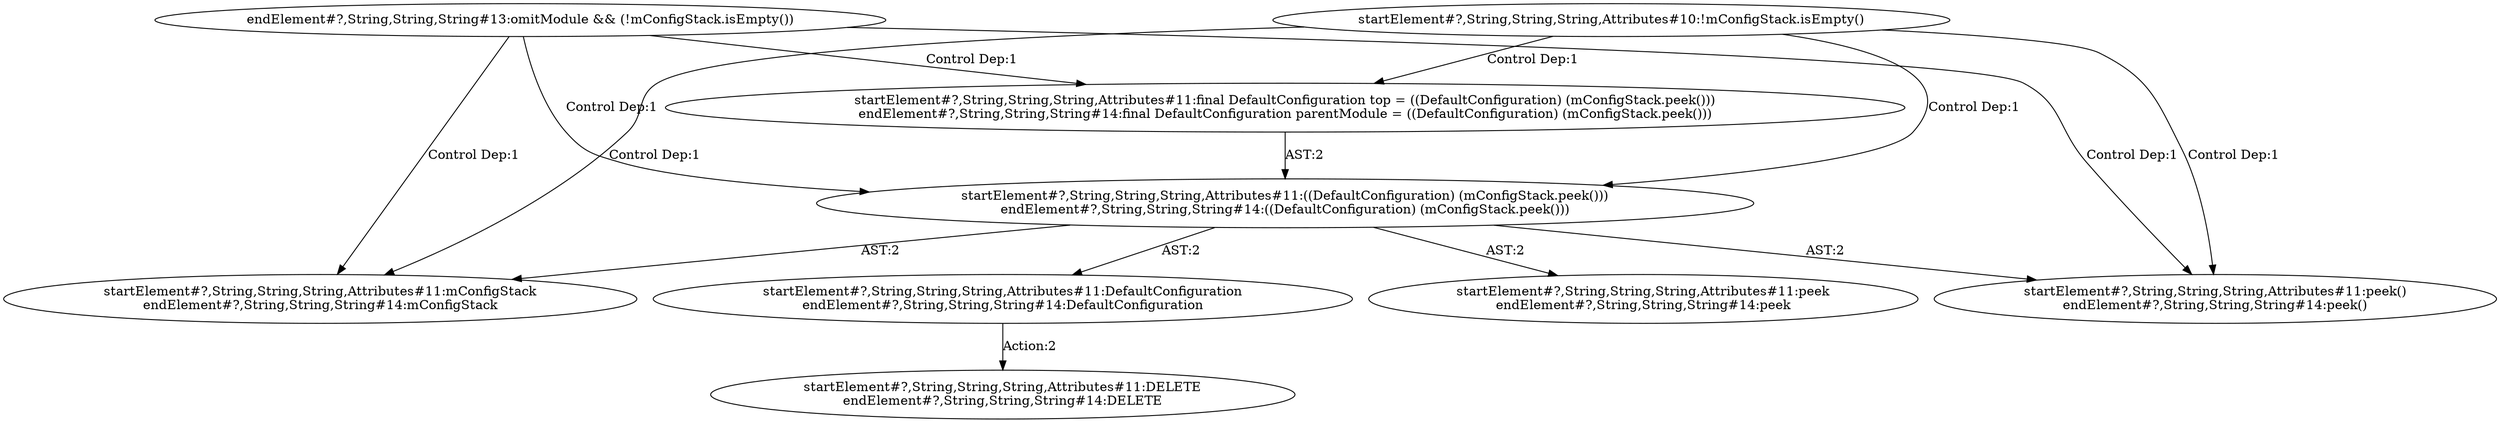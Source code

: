 digraph "Pattern" {
0 [label="startElement#?,String,String,String,Attributes#11:DELETE
endElement#?,String,String,String#14:DELETE" shape=ellipse]
1 [label="startElement#?,String,String,String,Attributes#11:DefaultConfiguration
endElement#?,String,String,String#14:DefaultConfiguration" shape=ellipse]
2 [label="startElement#?,String,String,String,Attributes#11:((DefaultConfiguration) (mConfigStack.peek()))
endElement#?,String,String,String#14:((DefaultConfiguration) (mConfigStack.peek()))" shape=ellipse]
3 [label="startElement#?,String,String,String,Attributes#10:!mConfigStack.isEmpty()" shape=ellipse]
4 [label="startElement#?,String,String,String,Attributes#11:final DefaultConfiguration top = ((DefaultConfiguration) (mConfigStack.peek()))
endElement#?,String,String,String#14:final DefaultConfiguration parentModule = ((DefaultConfiguration) (mConfigStack.peek()))" shape=ellipse]
5 [label="startElement#?,String,String,String,Attributes#11:peek
endElement#?,String,String,String#14:peek" shape=ellipse]
6 [label="startElement#?,String,String,String,Attributes#11:mConfigStack
endElement#?,String,String,String#14:mConfigStack" shape=ellipse]
7 [label="startElement#?,String,String,String,Attributes#11:peek()
endElement#?,String,String,String#14:peek()" shape=ellipse]
8 [label="endElement#?,String,String,String#13:omitModule && (!mConfigStack.isEmpty())" shape=ellipse]
1 -> 0 [label="Action:2"];
2 -> 1 [label="AST:2"];
2 -> 5 [label="AST:2"];
2 -> 6 [label="AST:2"];
2 -> 7 [label="AST:2"];
3 -> 2 [label="Control Dep:1"];
3 -> 4 [label="Control Dep:1"];
3 -> 7 [label="Control Dep:1"];
3 -> 6 [label="Control Dep:1"];
4 -> 2 [label="AST:2"];
8 -> 4 [label="Control Dep:1"];
8 -> 2 [label="Control Dep:1"];
8 -> 7 [label="Control Dep:1"];
8 -> 6 [label="Control Dep:1"];
}